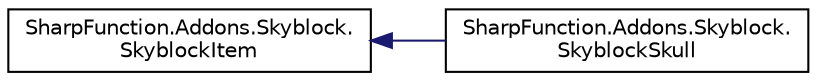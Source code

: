 digraph "Graphical Class Hierarchy"
{
 // LATEX_PDF_SIZE
  edge [fontname="Helvetica",fontsize="10",labelfontname="Helvetica",labelfontsize="10"];
  node [fontname="Helvetica",fontsize="10",shape=record];
  rankdir="LR";
  Node0 [label="SharpFunction.Addons.Skyblock.\lSkyblockItem",height=0.2,width=0.4,color="black", fillcolor="white", style="filled",URL="$class_sharp_function_1_1_addons_1_1_skyblock_1_1_skyblock_item.html",tooltip="Represents 'fake' item from Hypixel Skyblock"];
  Node0 -> Node1 [dir="back",color="midnightblue",fontsize="10",style="solid",fontname="Helvetica"];
  Node1 [label="SharpFunction.Addons.Skyblock.\lSkyblockSkull",height=0.2,width=0.4,color="black", fillcolor="white", style="filled",URL="$class_sharp_function_1_1_addons_1_1_skyblock_1_1_skyblock_skull.html",tooltip="Represents skyblock-like skull item"];
}
